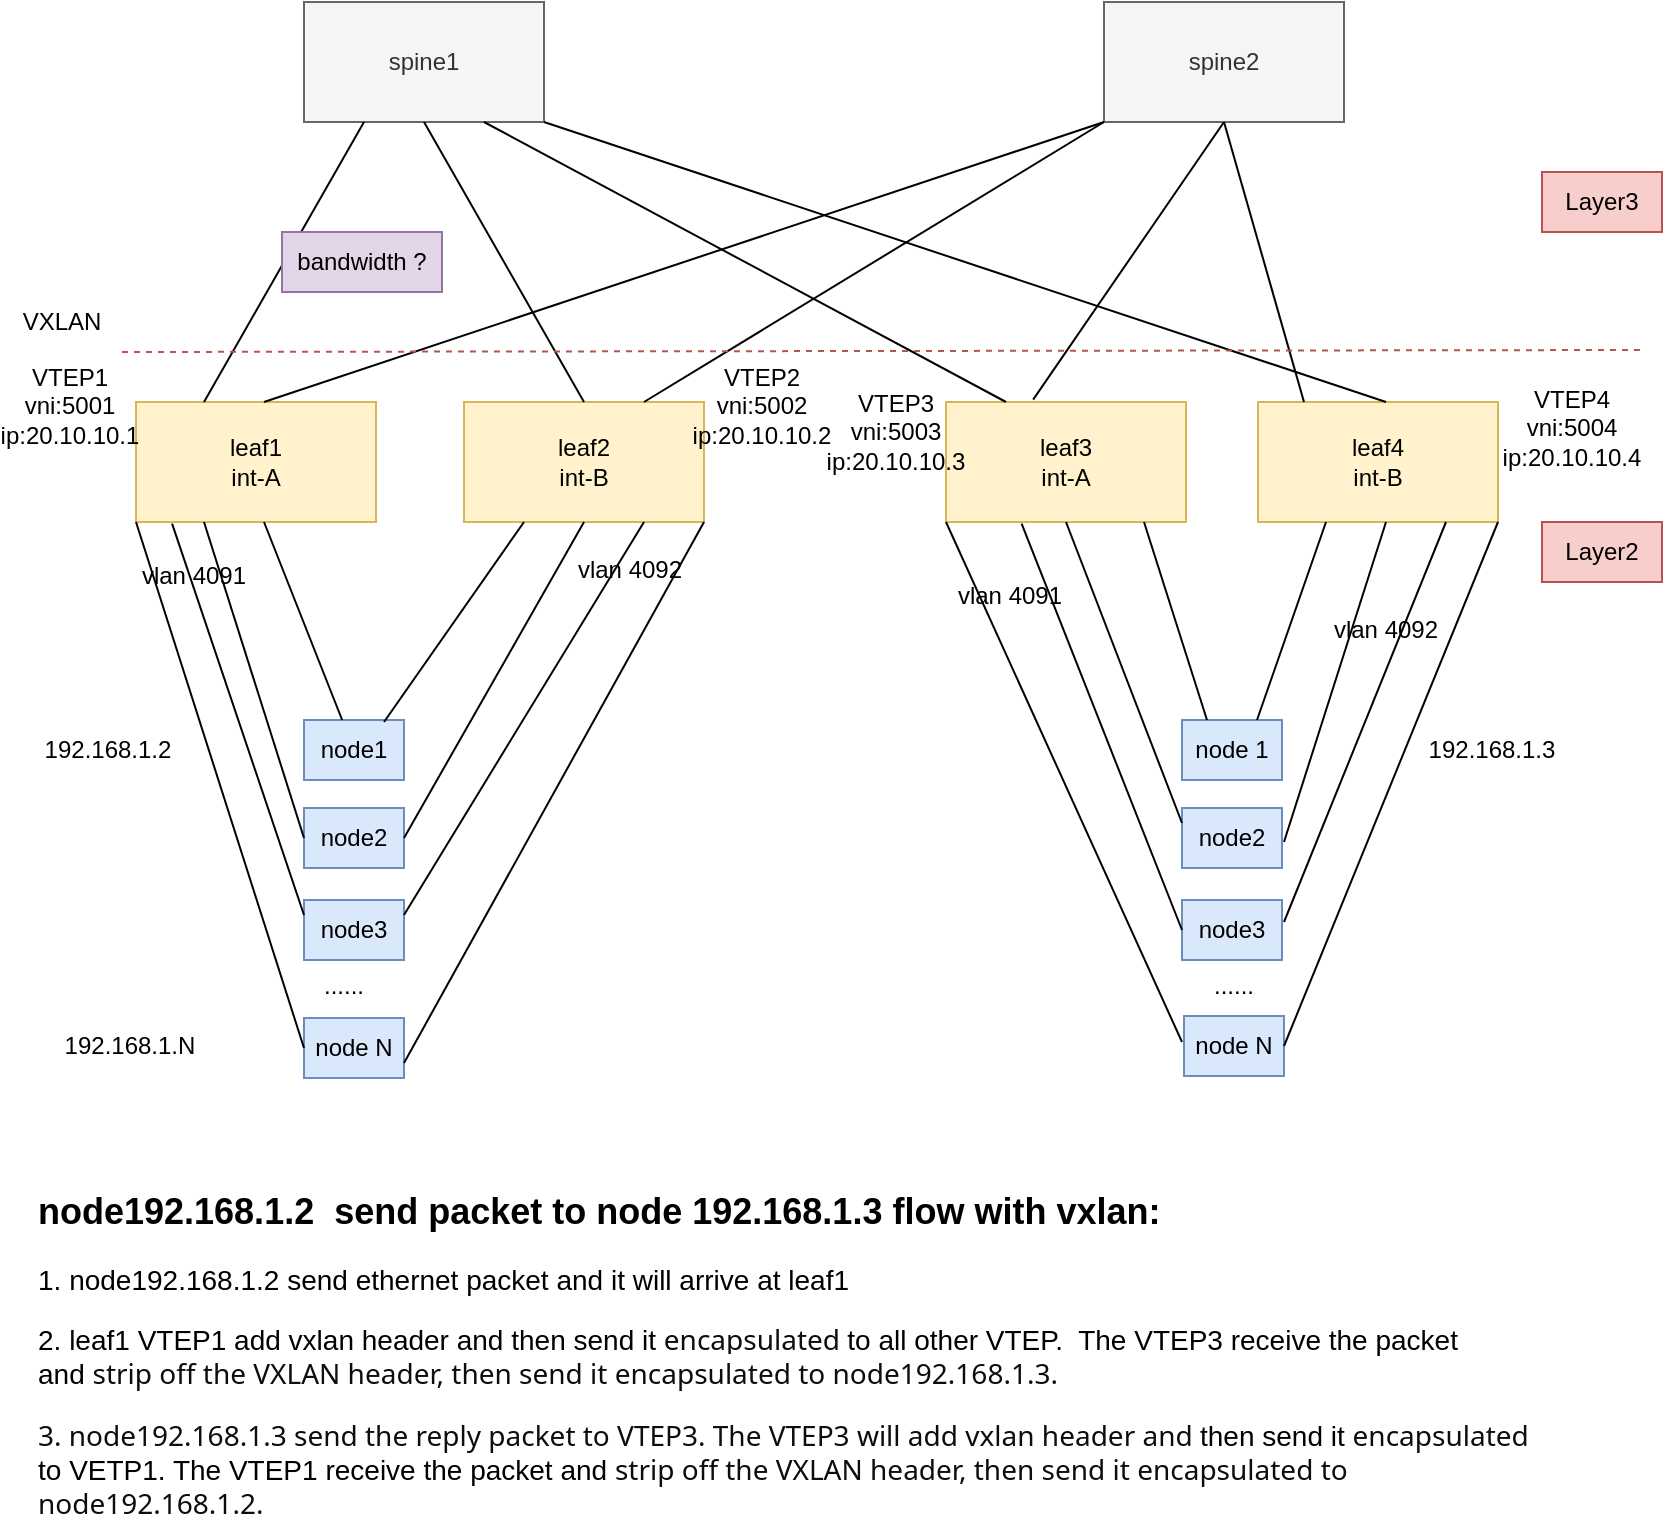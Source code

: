 <mxfile version="24.2.7" type="github">
  <diagram name="Page-1" id="HR8k2efPUCRG90z_r8_K">
    <mxGraphModel dx="1235" dy="727" grid="1" gridSize="10" guides="1" tooltips="1" connect="1" arrows="1" fold="1" page="1" pageScale="1" pageWidth="850" pageHeight="1100" math="0" shadow="0">
      <root>
        <mxCell id="0" />
        <mxCell id="1" parent="0" />
        <mxCell id="Qw63-wXuHICuZPtXQRaW-1" value="leaf1&lt;div&gt;int-A&lt;/div&gt;" style="rounded=0;whiteSpace=wrap;html=1;fillColor=#fff2cc;strokeColor=#d6b656;" parent="1" vertex="1">
          <mxGeometry x="67" y="280" width="120" height="60" as="geometry" />
        </mxCell>
        <mxCell id="Qw63-wXuHICuZPtXQRaW-2" value="leaf2&lt;div&gt;int-B&lt;/div&gt;" style="rounded=0;whiteSpace=wrap;html=1;fillColor=#fff2cc;strokeColor=#d6b656;" parent="1" vertex="1">
          <mxGeometry x="231" y="280" width="120" height="60" as="geometry" />
        </mxCell>
        <mxCell id="Qw63-wXuHICuZPtXQRaW-3" value="leaf3&lt;div&gt;int-A&lt;/div&gt;" style="rounded=0;whiteSpace=wrap;html=1;fillColor=#fff2cc;strokeColor=#d6b656;" parent="1" vertex="1">
          <mxGeometry x="472" y="280" width="120" height="60" as="geometry" />
        </mxCell>
        <mxCell id="Qw63-wXuHICuZPtXQRaW-4" value="leaf4&lt;div&gt;int-B&lt;/div&gt;" style="rounded=0;whiteSpace=wrap;html=1;fillColor=#fff2cc;strokeColor=#d6b656;" parent="1" vertex="1">
          <mxGeometry x="628" y="280" width="120" height="60" as="geometry" />
        </mxCell>
        <mxCell id="Qw63-wXuHICuZPtXQRaW-5" value="spine1" style="rounded=0;whiteSpace=wrap;html=1;fillColor=#f5f5f5;fontColor=#333333;strokeColor=#666666;" parent="1" vertex="1">
          <mxGeometry x="151" y="80" width="120" height="60" as="geometry" />
        </mxCell>
        <mxCell id="Qw63-wXuHICuZPtXQRaW-6" value="spine2" style="rounded=0;whiteSpace=wrap;html=1;fillColor=#f5f5f5;fontColor=#333333;strokeColor=#666666;" parent="1" vertex="1">
          <mxGeometry x="551" y="80" width="120" height="60" as="geometry" />
        </mxCell>
        <mxCell id="Qw63-wXuHICuZPtXQRaW-7" value="" style="endArrow=none;html=1;rounded=0;entryX=0.25;entryY=1;entryDx=0;entryDy=0;exitX=0.25;exitY=0;exitDx=0;exitDy=0;" parent="1" target="Qw63-wXuHICuZPtXQRaW-5" edge="1">
          <mxGeometry width="50" height="50" relative="1" as="geometry">
            <mxPoint x="101" y="280" as="sourcePoint" />
            <mxPoint x="481" y="300" as="targetPoint" />
            <Array as="points" />
          </mxGeometry>
        </mxCell>
        <mxCell id="Qw63-wXuHICuZPtXQRaW-8" value="" style="endArrow=none;html=1;rounded=0;entryX=0;entryY=1;entryDx=0;entryDy=0;exitX=0.5;exitY=0;exitDx=0;exitDy=0;" parent="1" target="Qw63-wXuHICuZPtXQRaW-6" edge="1">
          <mxGeometry width="50" height="50" relative="1" as="geometry">
            <mxPoint x="131" y="280" as="sourcePoint" />
            <mxPoint x="322" y="150" as="targetPoint" />
            <Array as="points" />
          </mxGeometry>
        </mxCell>
        <mxCell id="Qw63-wXuHICuZPtXQRaW-9" value="" style="endArrow=none;html=1;rounded=0;exitX=0.363;exitY=-0.02;exitDx=0;exitDy=0;exitPerimeter=0;entryX=0.5;entryY=1;entryDx=0;entryDy=0;" parent="1" source="Qw63-wXuHICuZPtXQRaW-3" target="Qw63-wXuHICuZPtXQRaW-6" edge="1">
          <mxGeometry width="50" height="50" relative="1" as="geometry">
            <mxPoint x="531" y="200" as="sourcePoint" />
            <mxPoint x="581" y="150" as="targetPoint" />
          </mxGeometry>
        </mxCell>
        <mxCell id="Qw63-wXuHICuZPtXQRaW-10" value="" style="endArrow=none;html=1;rounded=0;entryX=0.5;entryY=1;entryDx=0;entryDy=0;exitX=0.5;exitY=0;exitDx=0;exitDy=0;" parent="1" source="Qw63-wXuHICuZPtXQRaW-2" target="Qw63-wXuHICuZPtXQRaW-5" edge="1">
          <mxGeometry width="50" height="50" relative="1" as="geometry">
            <mxPoint x="281" y="280" as="sourcePoint" />
            <mxPoint x="241" y="160" as="targetPoint" />
          </mxGeometry>
        </mxCell>
        <mxCell id="Qw63-wXuHICuZPtXQRaW-11" value="" style="endArrow=none;html=1;rounded=0;entryX=0.5;entryY=1;entryDx=0;entryDy=0;" parent="1" target="Qw63-wXuHICuZPtXQRaW-6" edge="1">
          <mxGeometry width="50" height="50" relative="1" as="geometry">
            <mxPoint x="651" y="280" as="sourcePoint" />
            <mxPoint x="701" y="230" as="targetPoint" />
          </mxGeometry>
        </mxCell>
        <mxCell id="Qw63-wXuHICuZPtXQRaW-12" value="" style="endArrow=none;html=1;rounded=0;exitX=0.5;exitY=0;exitDx=0;exitDy=0;entryX=1;entryY=1;entryDx=0;entryDy=0;" parent="1" target="Qw63-wXuHICuZPtXQRaW-5" edge="1">
          <mxGeometry width="50" height="50" relative="1" as="geometry">
            <mxPoint x="692" y="280" as="sourcePoint" />
            <mxPoint x="281" y="150" as="targetPoint" />
          </mxGeometry>
        </mxCell>
        <mxCell id="Qw63-wXuHICuZPtXQRaW-13" value="" style="endArrow=none;html=1;rounded=0;entryX=0;entryY=1;entryDx=0;entryDy=0;" parent="1" target="Qw63-wXuHICuZPtXQRaW-6" edge="1">
          <mxGeometry width="50" height="50" relative="1" as="geometry">
            <mxPoint x="321" y="280" as="sourcePoint" />
            <mxPoint x="371" y="230" as="targetPoint" />
          </mxGeometry>
        </mxCell>
        <mxCell id="Qw63-wXuHICuZPtXQRaW-15" value="" style="endArrow=none;html=1;rounded=0;exitX=0.25;exitY=0;exitDx=0;exitDy=0;entryX=0.75;entryY=1;entryDx=0;entryDy=0;" parent="1" source="Qw63-wXuHICuZPtXQRaW-3" target="Qw63-wXuHICuZPtXQRaW-5" edge="1">
          <mxGeometry width="50" height="50" relative="1" as="geometry">
            <mxPoint x="461" y="280" as="sourcePoint" />
            <mxPoint x="511" y="230" as="targetPoint" />
          </mxGeometry>
        </mxCell>
        <mxCell id="Qw63-wXuHICuZPtXQRaW-16" value="VTEP1&lt;div&gt;vni:5001&lt;/div&gt;&lt;div&gt;ip:20.10.10.1&lt;/div&gt;" style="text;html=1;align=center;verticalAlign=middle;whiteSpace=wrap;rounded=0;" parent="1" vertex="1">
          <mxGeometry x="4" y="244" width="60" height="76" as="geometry" />
        </mxCell>
        <mxCell id="Qw63-wXuHICuZPtXQRaW-20" value="node1" style="rounded=0;whiteSpace=wrap;html=1;fillColor=#dae8fc;strokeColor=#6c8ebf;" parent="1" vertex="1">
          <mxGeometry x="151" y="439" width="50" height="30" as="geometry" />
        </mxCell>
        <mxCell id="Qw63-wXuHICuZPtXQRaW-21" value="node2" style="rounded=0;whiteSpace=wrap;html=1;fillColor=#dae8fc;strokeColor=#6c8ebf;" parent="1" vertex="1">
          <mxGeometry x="151" y="483" width="50" height="30" as="geometry" />
        </mxCell>
        <mxCell id="Qw63-wXuHICuZPtXQRaW-22" value="node3" style="rounded=0;whiteSpace=wrap;html=1;fillColor=#dae8fc;strokeColor=#6c8ebf;" parent="1" vertex="1">
          <mxGeometry x="151" y="529" width="50" height="30" as="geometry" />
        </mxCell>
        <mxCell id="Qw63-wXuHICuZPtXQRaW-29" value="node 1" style="rounded=0;whiteSpace=wrap;html=1;fillColor=#dae8fc;strokeColor=#6c8ebf;" parent="1" vertex="1">
          <mxGeometry x="590" y="439" width="50" height="30" as="geometry" />
        </mxCell>
        <mxCell id="Qw63-wXuHICuZPtXQRaW-30" value="node2" style="rounded=0;whiteSpace=wrap;html=1;fillColor=#dae8fc;strokeColor=#6c8ebf;" parent="1" vertex="1">
          <mxGeometry x="590" y="483" width="50" height="30" as="geometry" />
        </mxCell>
        <mxCell id="Qw63-wXuHICuZPtXQRaW-31" value="node3" style="rounded=0;whiteSpace=wrap;html=1;fillColor=#dae8fc;strokeColor=#6c8ebf;" parent="1" vertex="1">
          <mxGeometry x="590" y="529" width="50" height="30" as="geometry" />
        </mxCell>
        <mxCell id="Qw63-wXuHICuZPtXQRaW-32" value="node N" style="rounded=0;whiteSpace=wrap;html=1;fillColor=#dae8fc;strokeColor=#6c8ebf;" parent="1" vertex="1">
          <mxGeometry x="591" y="587" width="50" height="30" as="geometry" />
        </mxCell>
        <mxCell id="Qw63-wXuHICuZPtXQRaW-33" value="" style="endArrow=none;html=1;rounded=0;entryX=0.5;entryY=1;entryDx=0;entryDy=0;" parent="1" source="Qw63-wXuHICuZPtXQRaW-20" edge="1">
          <mxGeometry width="50" height="50" relative="1" as="geometry">
            <mxPoint x="71" y="460" as="sourcePoint" />
            <mxPoint x="131" y="340" as="targetPoint" />
          </mxGeometry>
        </mxCell>
        <mxCell id="Qw63-wXuHICuZPtXQRaW-34" value="" style="endArrow=none;html=1;rounded=0;entryX=0.25;entryY=1;entryDx=0;entryDy=0;" parent="1" target="Qw63-wXuHICuZPtXQRaW-2" edge="1">
          <mxGeometry width="50" height="50" relative="1" as="geometry">
            <mxPoint x="191" y="440" as="sourcePoint" />
            <mxPoint x="241" y="390" as="targetPoint" />
          </mxGeometry>
        </mxCell>
        <mxCell id="Qw63-wXuHICuZPtXQRaW-35" value="" style="endArrow=none;html=1;rounded=0;entryX=0.25;entryY=1;entryDx=0;entryDy=0;exitX=0;exitY=0.5;exitDx=0;exitDy=0;" parent="1" source="Qw63-wXuHICuZPtXQRaW-21" edge="1">
          <mxGeometry width="50" height="50" relative="1" as="geometry">
            <mxPoint x="51" y="490" as="sourcePoint" />
            <mxPoint x="101" y="340" as="targetPoint" />
          </mxGeometry>
        </mxCell>
        <mxCell id="Qw63-wXuHICuZPtXQRaW-36" value="" style="endArrow=none;html=1;rounded=0;exitX=1;exitY=0.5;exitDx=0;exitDy=0;entryX=0.5;entryY=1;entryDx=0;entryDy=0;" parent="1" source="Qw63-wXuHICuZPtXQRaW-21" target="Qw63-wXuHICuZPtXQRaW-2" edge="1">
          <mxGeometry width="50" height="50" relative="1" as="geometry">
            <mxPoint x="261" y="480" as="sourcePoint" />
            <mxPoint x="311" y="430" as="targetPoint" />
          </mxGeometry>
        </mxCell>
        <mxCell id="Qw63-wXuHICuZPtXQRaW-38" value="" style="endArrow=none;html=1;rounded=0;exitX=1;exitY=0.25;exitDx=0;exitDy=0;entryX=0.75;entryY=1;entryDx=0;entryDy=0;" parent="1" source="Qw63-wXuHICuZPtXQRaW-22" target="Qw63-wXuHICuZPtXQRaW-2" edge="1">
          <mxGeometry width="50" height="50" relative="1" as="geometry">
            <mxPoint x="251" y="560" as="sourcePoint" />
            <mxPoint x="301" y="510" as="targetPoint" />
          </mxGeometry>
        </mxCell>
        <mxCell id="Qw63-wXuHICuZPtXQRaW-39" value="" style="endArrow=none;html=1;rounded=0;exitX=0;exitY=0.25;exitDx=0;exitDy=0;entryX=0.117;entryY=1.013;entryDx=0;entryDy=0;entryPerimeter=0;" parent="1" source="Qw63-wXuHICuZPtXQRaW-22" edge="1">
          <mxGeometry width="50" height="50" relative="1" as="geometry">
            <mxPoint x="431" y="350" as="sourcePoint" />
            <mxPoint x="85.04" y="340.78" as="targetPoint" />
            <Array as="points" />
          </mxGeometry>
        </mxCell>
        <mxCell id="Qw63-wXuHICuZPtXQRaW-40" value="" style="endArrow=none;html=1;rounded=0;exitX=0.25;exitY=0;exitDx=0;exitDy=0;" parent="1" source="Qw63-wXuHICuZPtXQRaW-29" edge="1">
          <mxGeometry width="50" height="50" relative="1" as="geometry">
            <mxPoint x="521" y="390" as="sourcePoint" />
            <mxPoint x="571" y="340" as="targetPoint" />
          </mxGeometry>
        </mxCell>
        <mxCell id="Qw63-wXuHICuZPtXQRaW-42" value="node N" style="rounded=0;whiteSpace=wrap;html=1;fillColor=#dae8fc;strokeColor=#6c8ebf;" parent="1" vertex="1">
          <mxGeometry x="151" y="588" width="50" height="30" as="geometry" />
        </mxCell>
        <mxCell id="Qw63-wXuHICuZPtXQRaW-45" value="" style="endArrow=none;html=1;rounded=0;entryX=0.5;entryY=1;entryDx=0;entryDy=0;exitX=0;exitY=0.25;exitDx=0;exitDy=0;" parent="1" source="Qw63-wXuHICuZPtXQRaW-30" target="Qw63-wXuHICuZPtXQRaW-3" edge="1">
          <mxGeometry width="50" height="50" relative="1" as="geometry">
            <mxPoint x="531" y="470" as="sourcePoint" />
            <mxPoint x="581" y="420" as="targetPoint" />
          </mxGeometry>
        </mxCell>
        <mxCell id="Qw63-wXuHICuZPtXQRaW-46" value="" style="endArrow=none;html=1;rounded=0;entryX=0.5;entryY=1;entryDx=0;entryDy=0;" parent="1" edge="1">
          <mxGeometry width="50" height="50" relative="1" as="geometry">
            <mxPoint x="641" y="500" as="sourcePoint" />
            <mxPoint x="692" y="340" as="targetPoint" />
          </mxGeometry>
        </mxCell>
        <mxCell id="Qw63-wXuHICuZPtXQRaW-47" value="" style="endArrow=none;html=1;rounded=0;entryX=0.25;entryY=1;entryDx=0;entryDy=0;exitX=0.75;exitY=0;exitDx=0;exitDy=0;" parent="1" source="Qw63-wXuHICuZPtXQRaW-29" edge="1">
          <mxGeometry width="50" height="50" relative="1" as="geometry">
            <mxPoint x="551" y="490" as="sourcePoint" />
            <mxPoint x="662" y="340" as="targetPoint" />
            <Array as="points" />
          </mxGeometry>
        </mxCell>
        <mxCell id="Qw63-wXuHICuZPtXQRaW-48" value="" style="endArrow=none;html=1;rounded=0;entryX=0.75;entryY=1;entryDx=0;entryDy=0;" parent="1" edge="1">
          <mxGeometry width="50" height="50" relative="1" as="geometry">
            <mxPoint x="641" y="540" as="sourcePoint" />
            <mxPoint x="722" y="340" as="targetPoint" />
          </mxGeometry>
        </mxCell>
        <mxCell id="Qw63-wXuHICuZPtXQRaW-49" value="" style="endArrow=none;html=1;rounded=0;entryX=0.315;entryY=1.013;entryDx=0;entryDy=0;exitX=0;exitY=0.5;exitDx=0;exitDy=0;entryPerimeter=0;" parent="1" source="Qw63-wXuHICuZPtXQRaW-31" target="Qw63-wXuHICuZPtXQRaW-3" edge="1">
          <mxGeometry width="50" height="50" relative="1" as="geometry">
            <mxPoint x="574" y="543" as="sourcePoint" />
            <mxPoint x="516" y="392" as="targetPoint" />
          </mxGeometry>
        </mxCell>
        <mxCell id="Qw63-wXuHICuZPtXQRaW-52" value="VXLAN" style="text;html=1;align=center;verticalAlign=middle;whiteSpace=wrap;rounded=0;" parent="1" vertex="1">
          <mxGeometry y="225" width="60" height="30" as="geometry" />
        </mxCell>
        <mxCell id="Qw63-wXuHICuZPtXQRaW-53" value="......" style="text;html=1;align=center;verticalAlign=middle;whiteSpace=wrap;rounded=0;" parent="1" vertex="1">
          <mxGeometry x="141" y="557" width="60" height="30" as="geometry" />
        </mxCell>
        <mxCell id="Qw63-wXuHICuZPtXQRaW-57" value="......" style="text;html=1;align=center;verticalAlign=middle;whiteSpace=wrap;rounded=0;" parent="1" vertex="1">
          <mxGeometry x="586" y="557" width="60" height="30" as="geometry" />
        </mxCell>
        <mxCell id="Qw63-wXuHICuZPtXQRaW-58" value="" style="endArrow=none;html=1;rounded=0;entryX=1;entryY=1;entryDx=0;entryDy=0;exitX=1;exitY=0.75;exitDx=0;exitDy=0;" parent="1" source="Qw63-wXuHICuZPtXQRaW-42" target="Qw63-wXuHICuZPtXQRaW-2" edge="1">
          <mxGeometry width="50" height="50" relative="1" as="geometry">
            <mxPoint x="208" y="598" as="sourcePoint" />
            <mxPoint x="300" y="550" as="targetPoint" />
            <Array as="points" />
          </mxGeometry>
        </mxCell>
        <mxCell id="Qw63-wXuHICuZPtXQRaW-59" value="" style="endArrow=none;html=1;rounded=0;exitX=0;exitY=0.5;exitDx=0;exitDy=0;entryX=0;entryY=1;entryDx=0;entryDy=0;" parent="1" source="Qw63-wXuHICuZPtXQRaW-42" target="Qw63-wXuHICuZPtXQRaW-1" edge="1">
          <mxGeometry width="50" height="50" relative="1" as="geometry">
            <mxPoint x="20" y="580" as="sourcePoint" />
            <mxPoint x="70" y="530" as="targetPoint" />
          </mxGeometry>
        </mxCell>
        <mxCell id="Qw63-wXuHICuZPtXQRaW-60" value="" style="endArrow=none;html=1;rounded=0;exitX=1;exitY=0.5;exitDx=0;exitDy=0;entryX=1;entryY=1;entryDx=0;entryDy=0;" parent="1" source="Qw63-wXuHICuZPtXQRaW-32" target="Qw63-wXuHICuZPtXQRaW-4" edge="1">
          <mxGeometry width="50" height="50" relative="1" as="geometry">
            <mxPoint x="660" y="610" as="sourcePoint" />
            <mxPoint x="710" y="560" as="targetPoint" />
          </mxGeometry>
        </mxCell>
        <mxCell id="Qw63-wXuHICuZPtXQRaW-61" value="" style="endArrow=none;html=1;rounded=0;entryX=0;entryY=1;entryDx=0;entryDy=0;" parent="1" target="Qw63-wXuHICuZPtXQRaW-3" edge="1">
          <mxGeometry width="50" height="50" relative="1" as="geometry">
            <mxPoint x="590" y="600" as="sourcePoint" />
            <mxPoint x="480" y="540" as="targetPoint" />
          </mxGeometry>
        </mxCell>
        <mxCell id="Qw63-wXuHICuZPtXQRaW-62" value="192.168.1.N" style="text;html=1;align=center;verticalAlign=middle;whiteSpace=wrap;rounded=0;" parent="1" vertex="1">
          <mxGeometry x="19" y="587" width="90" height="30" as="geometry" />
        </mxCell>
        <mxCell id="Qw63-wXuHICuZPtXQRaW-63" value="192.168.1.2" style="text;html=1;align=center;verticalAlign=middle;whiteSpace=wrap;rounded=0;" parent="1" vertex="1">
          <mxGeometry x="8" y="439" width="90" height="30" as="geometry" />
        </mxCell>
        <mxCell id="Qw63-wXuHICuZPtXQRaW-64" value="192.168.1.3" style="text;html=1;align=center;verticalAlign=middle;whiteSpace=wrap;rounded=0;" parent="1" vertex="1">
          <mxGeometry x="700" y="439" width="90" height="30" as="geometry" />
        </mxCell>
        <mxCell id="Qw63-wXuHICuZPtXQRaW-66" value="VTEP2&lt;div&gt;vni:5002&lt;/div&gt;&lt;div&gt;ip:20.10.10.2&lt;/div&gt;" style="text;html=1;align=center;verticalAlign=middle;whiteSpace=wrap;rounded=0;" parent="1" vertex="1">
          <mxGeometry x="350" y="244" width="60" height="76" as="geometry" />
        </mxCell>
        <mxCell id="Qw63-wXuHICuZPtXQRaW-67" value="VTEP3&lt;div&gt;vni:5003&lt;/div&gt;&lt;div&gt;ip:20.10.10.3&lt;/div&gt;" style="text;html=1;align=center;verticalAlign=middle;whiteSpace=wrap;rounded=0;" parent="1" vertex="1">
          <mxGeometry x="417" y="257" width="60" height="76" as="geometry" />
        </mxCell>
        <mxCell id="Qw63-wXuHICuZPtXQRaW-68" value="VTEP4&lt;div&gt;vni:5004&lt;/div&gt;&lt;div&gt;ip:20.10.10.4&lt;/div&gt;" style="text;html=1;align=center;verticalAlign=middle;whiteSpace=wrap;rounded=0;" parent="1" vertex="1">
          <mxGeometry x="755" y="255" width="60" height="76" as="geometry" />
        </mxCell>
        <mxCell id="Qw63-wXuHICuZPtXQRaW-70" value="&lt;h1 style=&quot;margin-top: 0px; font-size: 18px;&quot;&gt;&lt;font style=&quot;font-size: 18px;&quot;&gt;node192.168.1.2&amp;nbsp; send packet to node 192.168.1.3 flow with vxlan:&lt;/font&gt;&lt;/h1&gt;&lt;p style=&quot;font-size: 14px;&quot;&gt;&lt;font style=&quot;font-size: 14px;&quot;&gt;1&lt;font style=&quot;font-size: 14px;&quot;&gt;. node192.168.1.2 send ethernet packet and it will arrive at leaf1&amp;nbsp;&lt;/font&gt;&lt;/font&gt;&lt;/p&gt;&lt;p style=&quot;font-size: 14px;&quot;&gt;&lt;font style=&quot;font-size: 14px;&quot;&gt;&lt;font style=&quot;font-size: 14px;&quot;&gt;2. leaf1 VTEP1 add vxlan header and then send it&amp;nbsp;&lt;/font&gt;&lt;span style=&quot;background-color: rgb(255, 255, 255); color: rgb(13, 13, 13); font-family: Söhne, ui-sans-serif, system-ui, -apple-system, &amp;quot;Segoe UI&amp;quot;, Roboto, Ubuntu, Cantarell, &amp;quot;Noto Sans&amp;quot;, sans-serif, &amp;quot;Helvetica Neue&amp;quot;, Arial, &amp;quot;Apple Color Emoji&amp;quot;, &amp;quot;Segoe UI Emoji&amp;quot;, &amp;quot;Segoe UI Symbol&amp;quot;, &amp;quot;Noto Color Emoji&amp;quot;; white-space-collapse: preserve;&quot;&gt;encapsulated &lt;/span&gt;&lt;font style=&quot;background-color: initial; font-size: 14px;&quot;&gt;to all other VTEP.&amp;nbsp; The VTEP3 receive the packet and&amp;nbsp;&lt;/font&gt;&lt;span style=&quot;white-space-collapse: preserve; background-color: rgb(255, 255, 255); color: rgb(13, 13, 13); font-family: Söhne, ui-sans-serif, system-ui, -apple-system, &amp;quot;Segoe UI&amp;quot;, Roboto, Ubuntu, Cantarell, &amp;quot;Noto Sans&amp;quot;, sans-serif, &amp;quot;Helvetica Neue&amp;quot;, Arial, &amp;quot;Apple Color Emoji&amp;quot;, &amp;quot;Segoe UI Emoji&amp;quot;, &amp;quot;Segoe UI Symbol&amp;quot;, &amp;quot;Noto Color Emoji&amp;quot;;&quot;&gt;strip off the VXLAN header, then send it encapsulated to node192.168.1.3.&lt;/span&gt;&lt;/font&gt;&lt;/p&gt;&lt;p style=&quot;font-size: 14px;&quot;&gt;&lt;font style=&quot;font-size: 14px;&quot;&gt;&lt;span style=&quot;background-color: rgb(255, 255, 255); color: rgb(13, 13, 13); font-family: Söhne, ui-sans-serif, system-ui, -apple-system, &amp;quot;Segoe UI&amp;quot;, Roboto, Ubuntu, Cantarell, &amp;quot;Noto Sans&amp;quot;, sans-serif, &amp;quot;Helvetica Neue&amp;quot;, Arial, &amp;quot;Apple Color Emoji&amp;quot;, &amp;quot;Segoe UI Emoji&amp;quot;, &amp;quot;Segoe UI Symbol&amp;quot;, &amp;quot;Noto Color Emoji&amp;quot;; white-space-collapse: preserve;&quot;&gt;3. node192.168.1.3 send the reply packet to VTEP3. The VTEP3 will add vxlan header and &lt;/span&gt;&lt;font style=&quot;background-color: initial; font-size: 14px;&quot;&gt;then send it&amp;nbsp;&lt;/font&gt;&lt;span style=&quot;white-space-collapse: preserve; background-color: rgb(255, 255, 255); color: rgb(13, 13, 13); font-family: Söhne, ui-sans-serif, system-ui, -apple-system, &amp;quot;Segoe UI&amp;quot;, Roboto, Ubuntu, Cantarell, &amp;quot;Noto Sans&amp;quot;, sans-serif, &amp;quot;Helvetica Neue&amp;quot;, Arial, &amp;quot;Apple Color Emoji&amp;quot;, &amp;quot;Segoe UI Emoji&amp;quot;, &amp;quot;Segoe UI Symbol&amp;quot;, &amp;quot;Noto Color Emoji&amp;quot;;&quot;&gt;encapsulated &lt;/span&gt;&lt;font style=&quot;background-color: initial; font-size: 14px;&quot;&gt;to VETP1. The VTEP1&amp;nbsp;&lt;/font&gt;&lt;font style=&quot;background-color: initial; font-size: 14px;&quot;&gt;receive the packet and&amp;nbsp;&lt;/font&gt;&lt;span style=&quot;white-space-collapse: preserve; background-color: rgb(255, 255, 255); color: rgb(13, 13, 13); font-family: Söhne, ui-sans-serif, system-ui, -apple-system, &amp;quot;Segoe UI&amp;quot;, Roboto, Ubuntu, Cantarell, &amp;quot;Noto Sans&amp;quot;, sans-serif, &amp;quot;Helvetica Neue&amp;quot;, Arial, &amp;quot;Apple Color Emoji&amp;quot;, &amp;quot;Segoe UI Emoji&amp;quot;, &amp;quot;Segoe UI Symbol&amp;quot;, &amp;quot;Noto Color Emoji&amp;quot;;&quot;&gt;strip off the VXLAN header, then send it encapsulated to node192.168.1.2.&lt;/span&gt;&lt;/font&gt;&lt;/p&gt;" style="text;html=1;whiteSpace=wrap;overflow=hidden;rounded=0;" parent="1" vertex="1">
          <mxGeometry x="16" y="668" width="750" height="170" as="geometry" />
        </mxCell>
        <mxCell id="Qw63-wXuHICuZPtXQRaW-71" value="" style="endArrow=none;dashed=1;html=1;rounded=0;fillColor=#f8cecc;strokeColor=#b85450;exitX=1;exitY=1;exitDx=0;exitDy=0;" parent="1" source="Qw63-wXuHICuZPtXQRaW-52" edge="1">
          <mxGeometry width="50" height="50" relative="1" as="geometry">
            <mxPoint x="81" y="244" as="sourcePoint" />
            <mxPoint x="821" y="254" as="targetPoint" />
            <Array as="points" />
          </mxGeometry>
        </mxCell>
        <mxCell id="Qw63-wXuHICuZPtXQRaW-72" value="Layer3" style="text;html=1;align=center;verticalAlign=middle;whiteSpace=wrap;rounded=0;fillColor=#f8cecc;strokeColor=#b85450;" parent="1" vertex="1">
          <mxGeometry x="770" y="165" width="60" height="30" as="geometry" />
        </mxCell>
        <mxCell id="Qw63-wXuHICuZPtXQRaW-73" value="Layer2" style="text;html=1;align=center;verticalAlign=middle;whiteSpace=wrap;rounded=0;fillColor=#f8cecc;strokeColor=#b85450;" parent="1" vertex="1">
          <mxGeometry x="770" y="340" width="60" height="30" as="geometry" />
        </mxCell>
        <mxCell id="Qw63-wXuHICuZPtXQRaW-75" value="vlan 4091" style="text;html=1;align=center;verticalAlign=middle;whiteSpace=wrap;rounded=0;" parent="1" vertex="1">
          <mxGeometry x="66" y="352" width="60" height="30" as="geometry" />
        </mxCell>
        <mxCell id="Qw63-wXuHICuZPtXQRaW-76" value="vlan 4092" style="text;html=1;align=center;verticalAlign=middle;whiteSpace=wrap;rounded=0;" parent="1" vertex="1">
          <mxGeometry x="662" y="379" width="60" height="30" as="geometry" />
        </mxCell>
        <mxCell id="Qw63-wXuHICuZPtXQRaW-77" value="vlan 4091" style="text;html=1;align=center;verticalAlign=middle;whiteSpace=wrap;rounded=0;" parent="1" vertex="1">
          <mxGeometry x="474" y="362" width="60" height="30" as="geometry" />
        </mxCell>
        <mxCell id="Qw63-wXuHICuZPtXQRaW-79" value="vlan 4092" style="text;html=1;align=center;verticalAlign=middle;whiteSpace=wrap;rounded=0;" parent="1" vertex="1">
          <mxGeometry x="284" y="349" width="60" height="30" as="geometry" />
        </mxCell>
        <mxCell id="Qw63-wXuHICuZPtXQRaW-81" value="bandwidth ?" style="text;html=1;align=center;verticalAlign=middle;whiteSpace=wrap;rounded=0;fillColor=#e1d5e7;strokeColor=#9673a6;" parent="1" vertex="1">
          <mxGeometry x="140" y="195" width="80" height="30" as="geometry" />
        </mxCell>
      </root>
    </mxGraphModel>
  </diagram>
</mxfile>
